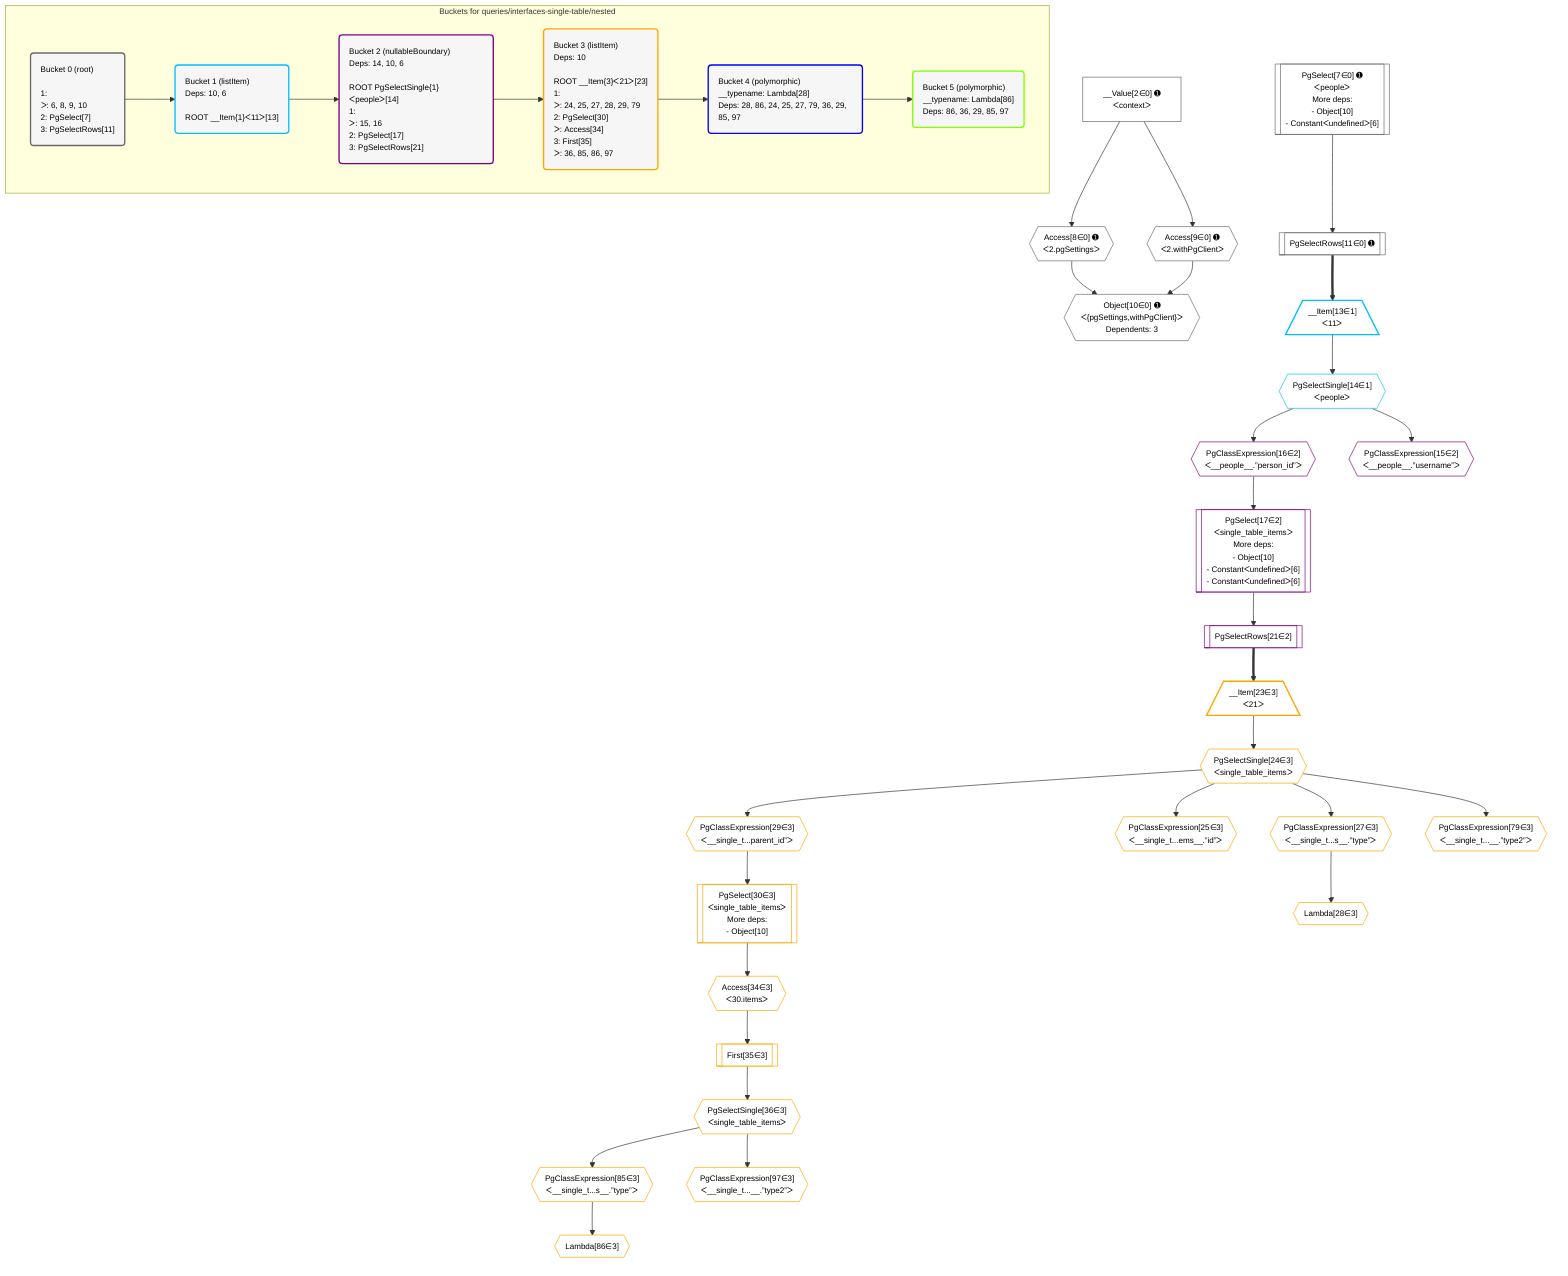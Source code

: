 %%{init: {'themeVariables': { 'fontSize': '12px'}}}%%
graph TD
    classDef path fill:#eee,stroke:#000,color:#000
    classDef plan fill:#fff,stroke-width:1px,color:#000
    classDef itemplan fill:#fff,stroke-width:2px,color:#000
    classDef unbatchedplan fill:#dff,stroke-width:1px,color:#000
    classDef sideeffectplan fill:#fcc,stroke-width:2px,color:#000
    classDef bucket fill:#f6f6f6,color:#000,stroke-width:2px,text-align:left

    subgraph "Buckets for queries/interfaces-single-table/nested"
    Bucket0("Bucket 0 (root)<br /><br />1: <br />ᐳ: 6, 8, 9, 10<br />2: PgSelect[7]<br />3: PgSelectRows[11]"):::bucket
    Bucket1("Bucket 1 (listItem)<br />Deps: 10, 6<br /><br />ROOT __Item{1}ᐸ11ᐳ[13]"):::bucket
    Bucket2("Bucket 2 (nullableBoundary)<br />Deps: 14, 10, 6<br /><br />ROOT PgSelectSingle{1}ᐸpeopleᐳ[14]<br />1: <br />ᐳ: 15, 16<br />2: PgSelect[17]<br />3: PgSelectRows[21]"):::bucket
    Bucket3("Bucket 3 (listItem)<br />Deps: 10<br /><br />ROOT __Item{3}ᐸ21ᐳ[23]<br />1: <br />ᐳ: 24, 25, 27, 28, 29, 79<br />2: PgSelect[30]<br />ᐳ: Access[34]<br />3: First[35]<br />ᐳ: 36, 85, 86, 97"):::bucket
    Bucket4("Bucket 4 (polymorphic)<br />__typename: Lambda[28]<br />Deps: 28, 86, 24, 25, 27, 79, 36, 29, 85, 97"):::bucket
    Bucket5("Bucket 5 (polymorphic)<br />__typename: Lambda[86]<br />Deps: 86, 36, 29, 85, 97"):::bucket
    end
    Bucket0 --> Bucket1
    Bucket1 --> Bucket2
    Bucket2 --> Bucket3
    Bucket3 --> Bucket4
    Bucket4 --> Bucket5

    %% plan dependencies
    PgSelect7[["PgSelect[7∈0] ➊<br />ᐸpeopleᐳ<br />More deps:<br />- Object[10]<br />- Constantᐸundefinedᐳ[6]"]]:::plan
    Object10{{"Object[10∈0] ➊<br />ᐸ{pgSettings,withPgClient}ᐳ<br />Dependents: 3"}}:::plan
    Access8{{"Access[8∈0] ➊<br />ᐸ2.pgSettingsᐳ"}}:::plan
    Access9{{"Access[9∈0] ➊<br />ᐸ2.withPgClientᐳ"}}:::plan
    Access8 & Access9 --> Object10
    __Value2["__Value[2∈0] ➊<br />ᐸcontextᐳ"]:::plan
    __Value2 --> Access8
    __Value2 --> Access9
    PgSelectRows11[["PgSelectRows[11∈0] ➊"]]:::plan
    PgSelect7 --> PgSelectRows11
    __Item13[/"__Item[13∈1]<br />ᐸ11ᐳ"\]:::itemplan
    PgSelectRows11 ==> __Item13
    PgSelectSingle14{{"PgSelectSingle[14∈1]<br />ᐸpeopleᐳ"}}:::plan
    __Item13 --> PgSelectSingle14
    PgSelect17[["PgSelect[17∈2]<br />ᐸsingle_table_itemsᐳ<br />More deps:<br />- Object[10]<br />- Constantᐸundefinedᐳ[6]<br />- Constantᐸundefinedᐳ[6]"]]:::plan
    PgClassExpression16{{"PgClassExpression[16∈2]<br />ᐸ__people__.”person_id”ᐳ"}}:::plan
    PgClassExpression16 --> PgSelect17
    PgClassExpression15{{"PgClassExpression[15∈2]<br />ᐸ__people__.”username”ᐳ"}}:::plan
    PgSelectSingle14 --> PgClassExpression15
    PgSelectSingle14 --> PgClassExpression16
    PgSelectRows21[["PgSelectRows[21∈2]"]]:::plan
    PgSelect17 --> PgSelectRows21
    PgSelect30[["PgSelect[30∈3]<br />ᐸsingle_table_itemsᐳ<br />More deps:<br />- Object[10]"]]:::plan
    PgClassExpression29{{"PgClassExpression[29∈3]<br />ᐸ__single_t...parent_id”ᐳ"}}:::plan
    PgClassExpression29 --> PgSelect30
    __Item23[/"__Item[23∈3]<br />ᐸ21ᐳ"\]:::itemplan
    PgSelectRows21 ==> __Item23
    PgSelectSingle24{{"PgSelectSingle[24∈3]<br />ᐸsingle_table_itemsᐳ"}}:::plan
    __Item23 --> PgSelectSingle24
    PgClassExpression25{{"PgClassExpression[25∈3]<br />ᐸ__single_t...ems__.”id”ᐳ"}}:::plan
    PgSelectSingle24 --> PgClassExpression25
    PgClassExpression27{{"PgClassExpression[27∈3]<br />ᐸ__single_t...s__.”type”ᐳ"}}:::plan
    PgSelectSingle24 --> PgClassExpression27
    Lambda28{{"Lambda[28∈3]"}}:::plan
    PgClassExpression27 --> Lambda28
    PgSelectSingle24 --> PgClassExpression29
    Access34{{"Access[34∈3]<br />ᐸ30.itemsᐳ"}}:::plan
    PgSelect30 --> Access34
    First35[["First[35∈3]"]]:::plan
    Access34 --> First35
    PgSelectSingle36{{"PgSelectSingle[36∈3]<br />ᐸsingle_table_itemsᐳ"}}:::plan
    First35 --> PgSelectSingle36
    PgClassExpression79{{"PgClassExpression[79∈3]<br />ᐸ__single_t...__.”type2”ᐳ"}}:::plan
    PgSelectSingle24 --> PgClassExpression79
    PgClassExpression85{{"PgClassExpression[85∈3]<br />ᐸ__single_t...s__.”type”ᐳ"}}:::plan
    PgSelectSingle36 --> PgClassExpression85
    Lambda86{{"Lambda[86∈3]"}}:::plan
    PgClassExpression85 --> Lambda86
    PgClassExpression97{{"PgClassExpression[97∈3]<br />ᐸ__single_t...__.”type2”ᐳ"}}:::plan
    PgSelectSingle36 --> PgClassExpression97

    %% define steps
    classDef bucket0 stroke:#696969
    class Bucket0,__Value2,PgSelect7,Access8,Access9,Object10,PgSelectRows11 bucket0
    classDef bucket1 stroke:#00bfff
    class Bucket1,__Item13,PgSelectSingle14 bucket1
    classDef bucket2 stroke:#7f007f
    class Bucket2,PgClassExpression15,PgClassExpression16,PgSelect17,PgSelectRows21 bucket2
    classDef bucket3 stroke:#ffa500
    class Bucket3,__Item23,PgSelectSingle24,PgClassExpression25,PgClassExpression27,Lambda28,PgClassExpression29,PgSelect30,Access34,First35,PgSelectSingle36,PgClassExpression79,PgClassExpression85,Lambda86,PgClassExpression97 bucket3
    classDef bucket4 stroke:#0000ff
    class Bucket4 bucket4
    classDef bucket5 stroke:#7fff00
    class Bucket5 bucket5